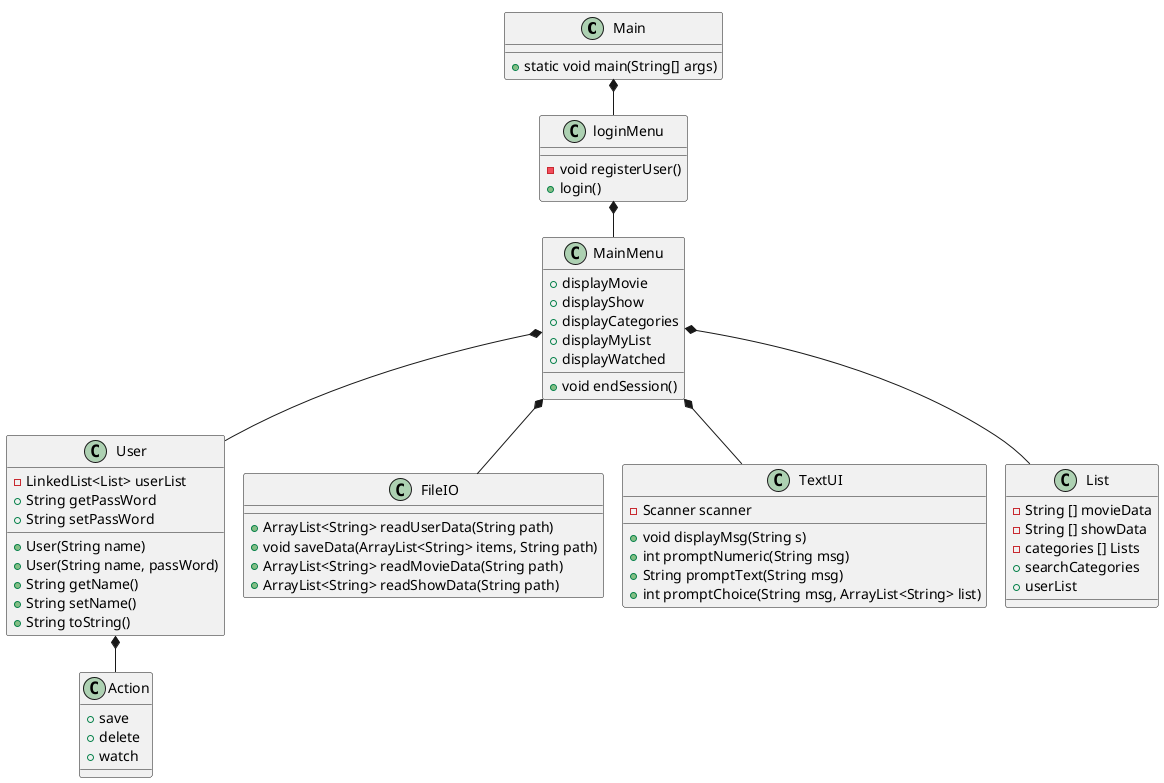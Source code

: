 @startuml
!pragma layout smetana

class Main{
+ static void main(String[] args)
}
class loginMenu{
- void registerUser()
+ login()
}
class MainMenu{
+ displayMovie
+ displayShow
+ displayCategories
+ displayMyList
+ displayWatched

 + void endSession()
}

class User{
- LinkedList<List> userList
+ User(String name)
+ User(String name, passWord)
+ String getPassWord
+ String setPassWord
+ String getName()
+ String setName()
+ String toString()
}
class FileIO{
+ ArrayList<String> readUserData(String path)
+ void saveData(ArrayList<String> items, String path)
+ ArrayList<String> readMovieData(String path)
+ ArrayList<String> readShowData(String path)
}

class TextUI{
- Scanner scanner
+ void displayMsg(String s)
+ int promptNumeric(String msg)
+ String promptText(String msg)
+ int promptChoice(String msg, ArrayList<String> list)
}

class List{
- String [] movieData
- String [] showData
- categories [] Lists
+ searchCategories
+ userList
}
class Action{
+ save
+ delete
+ watch
}


Main *-- loginMenu
loginMenu *-- MainMenu
MainMenu *-- TextUI
MainMenu *-- List
MainMenu *-- User
MainMenu *-- FileIO
User *-- Action

@enduml